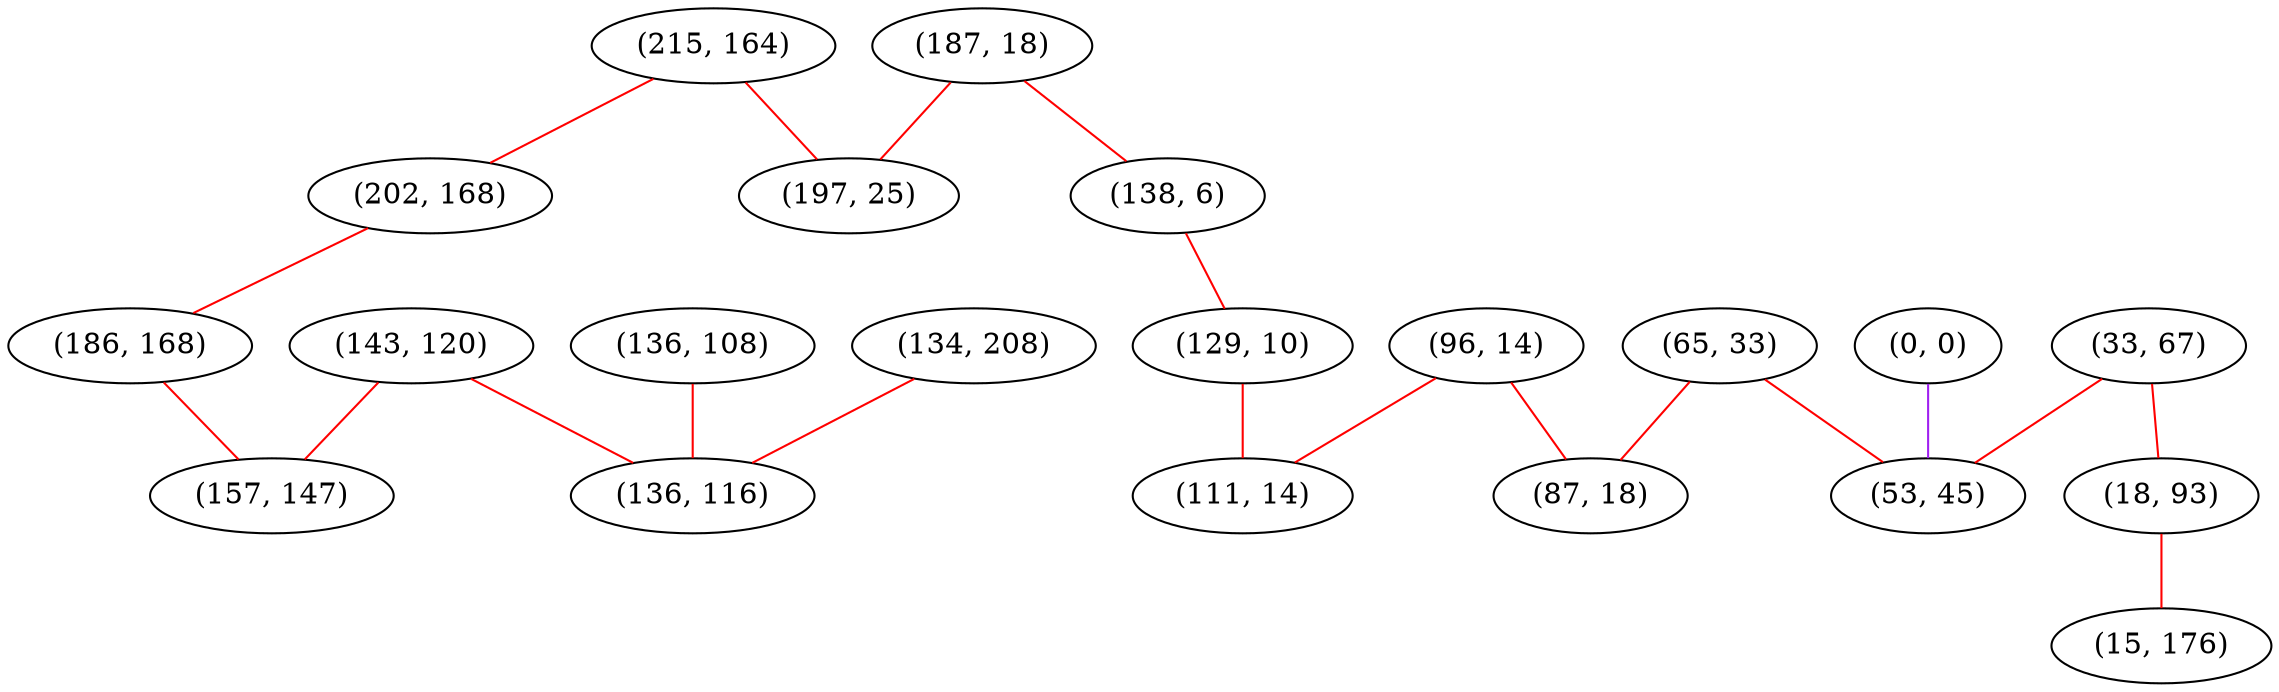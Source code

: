 graph "" {
"(215, 164)";
"(202, 168)";
"(136, 108)";
"(33, 67)";
"(143, 120)";
"(186, 168)";
"(96, 14)";
"(187, 18)";
"(138, 6)";
"(65, 33)";
"(197, 25)";
"(18, 93)";
"(0, 0)";
"(134, 208)";
"(129, 10)";
"(157, 147)";
"(111, 14)";
"(136, 116)";
"(15, 176)";
"(53, 45)";
"(87, 18)";
"(215, 164)" -- "(197, 25)"  [color=red, key=0, weight=1];
"(215, 164)" -- "(202, 168)"  [color=red, key=0, weight=1];
"(202, 168)" -- "(186, 168)"  [color=red, key=0, weight=1];
"(136, 108)" -- "(136, 116)"  [color=red, key=0, weight=1];
"(33, 67)" -- "(18, 93)"  [color=red, key=0, weight=1];
"(33, 67)" -- "(53, 45)"  [color=red, key=0, weight=1];
"(143, 120)" -- "(136, 116)"  [color=red, key=0, weight=1];
"(143, 120)" -- "(157, 147)"  [color=red, key=0, weight=1];
"(186, 168)" -- "(157, 147)"  [color=red, key=0, weight=1];
"(96, 14)" -- "(111, 14)"  [color=red, key=0, weight=1];
"(96, 14)" -- "(87, 18)"  [color=red, key=0, weight=1];
"(187, 18)" -- "(197, 25)"  [color=red, key=0, weight=1];
"(187, 18)" -- "(138, 6)"  [color=red, key=0, weight=1];
"(138, 6)" -- "(129, 10)"  [color=red, key=0, weight=1];
"(65, 33)" -- "(53, 45)"  [color=red, key=0, weight=1];
"(65, 33)" -- "(87, 18)"  [color=red, key=0, weight=1];
"(18, 93)" -- "(15, 176)"  [color=red, key=0, weight=1];
"(0, 0)" -- "(53, 45)"  [color=purple, key=0, weight=4];
"(134, 208)" -- "(136, 116)"  [color=red, key=0, weight=1];
"(129, 10)" -- "(111, 14)"  [color=red, key=0, weight=1];
}
